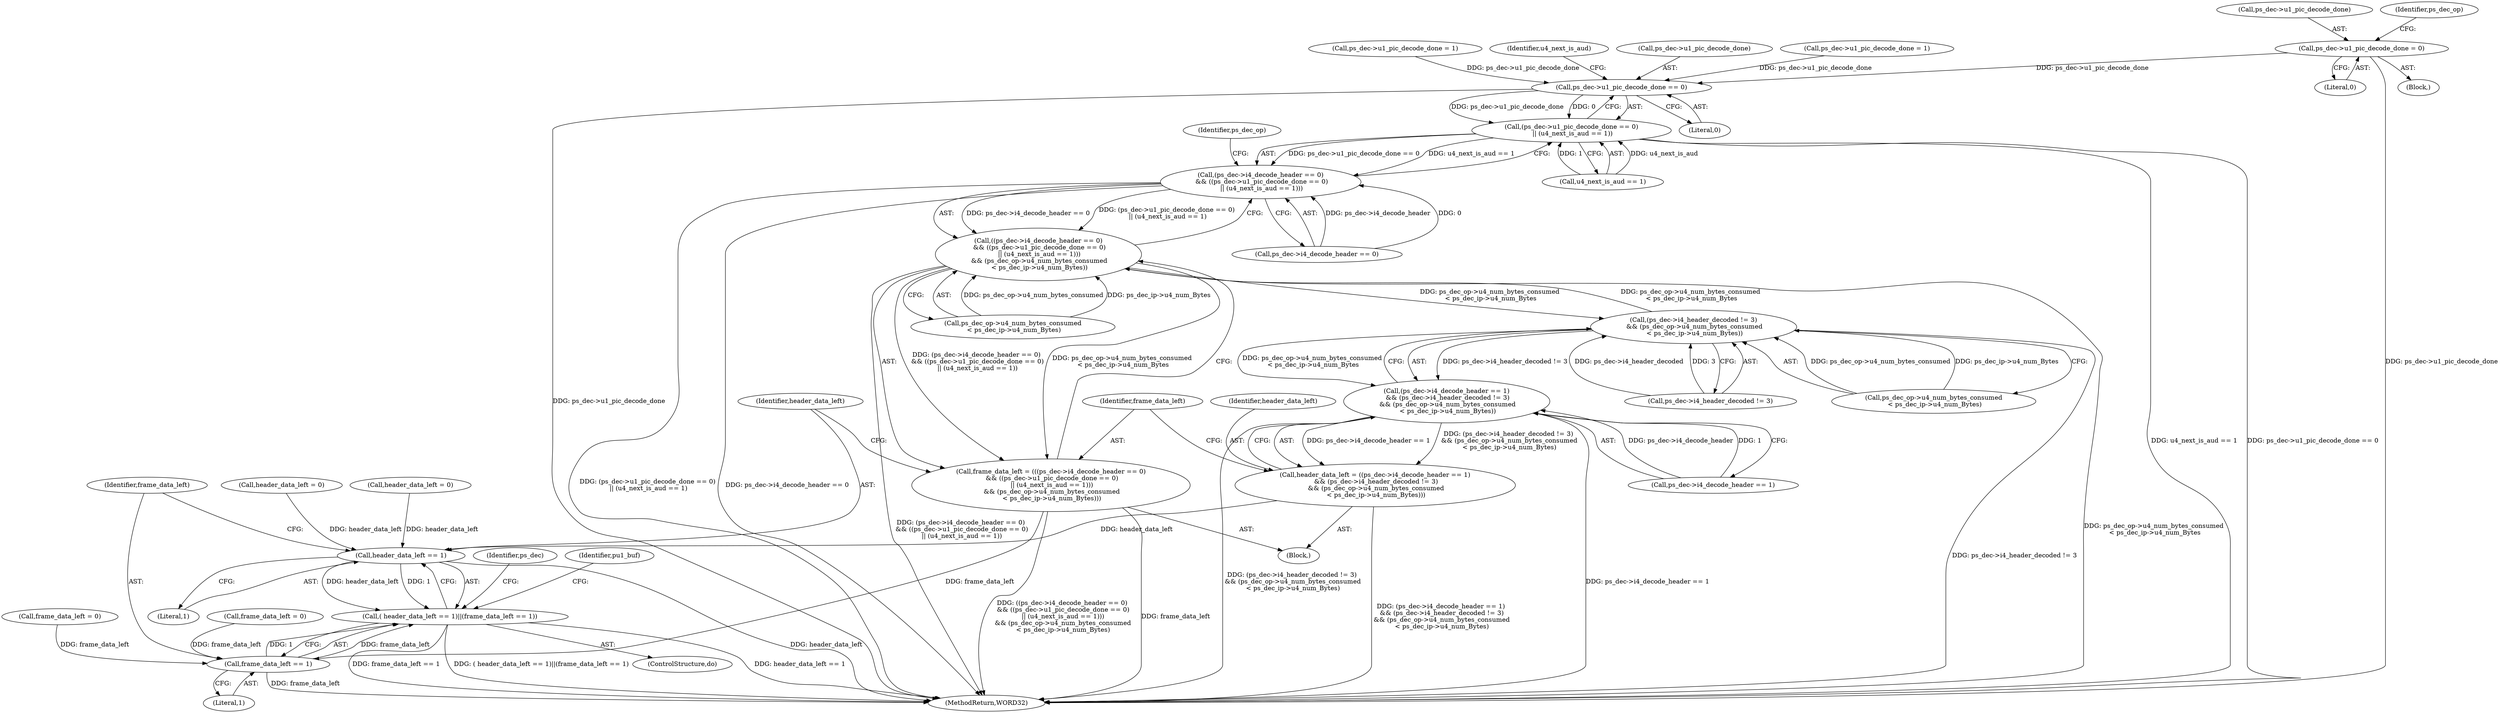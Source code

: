 digraph "0_Android_494561291a503840f385fbcd11d9bc5f4dc502b8@pointer" {
"1000308" [label="(Call,ps_dec->u1_pic_decode_done = 0)"];
"1001453" [label="(Call,ps_dec->u1_pic_decode_done == 0)"];
"1001452" [label="(Call,(ps_dec->u1_pic_decode_done == 0)\n || (u4_next_is_aud == 1))"];
"1001446" [label="(Call,(ps_dec->i4_decode_header == 0)\n && ((ps_dec->u1_pic_decode_done == 0)\n || (u4_next_is_aud == 1)))"];
"1001445" [label="(Call,((ps_dec->i4_decode_header == 0)\n && ((ps_dec->u1_pic_decode_done == 0)\n || (u4_next_is_aud == 1)))\n && (ps_dec_op->u4_num_bytes_consumed\n < ps_dec_ip->u4_num_Bytes))"];
"1001430" [label="(Call,(ps_dec->i4_header_decoded != 3)\n && (ps_dec_op->u4_num_bytes_consumed\n < ps_dec_ip->u4_num_Bytes))"];
"1001424" [label="(Call,(ps_dec->i4_decode_header == 1)\n && (ps_dec->i4_header_decoded != 3)\n && (ps_dec_op->u4_num_bytes_consumed\n < ps_dec_ip->u4_num_Bytes))"];
"1001422" [label="(Call,header_data_left = ((ps_dec->i4_decode_header == 1)\n && (ps_dec->i4_header_decoded != 3)\n && (ps_dec_op->u4_num_bytes_consumed\n < ps_dec_ip->u4_num_Bytes)))"];
"1001469" [label="(Call,header_data_left == 1)"];
"1001468" [label="(Call,( header_data_left == 1)||(frame_data_left == 1))"];
"1001443" [label="(Call,frame_data_left = (((ps_dec->i4_decode_header == 0)\n && ((ps_dec->u1_pic_decode_done == 0)\n || (u4_next_is_aud == 1)))\n && (ps_dec_op->u4_num_bytes_consumed\n < ps_dec_ip->u4_num_Bytes)))"];
"1001472" [label="(Call,frame_data_left == 1)"];
"1001422" [label="(Call,header_data_left = ((ps_dec->i4_decode_header == 1)\n && (ps_dec->i4_header_decoded != 3)\n && (ps_dec_op->u4_num_bytes_consumed\n < ps_dec_ip->u4_num_Bytes)))"];
"1001275" [label="(Call,ps_dec->u1_pic_decode_done = 1)"];
"1001444" [label="(Identifier,frame_data_left)"];
"1001472" [label="(Call,frame_data_left == 1)"];
"1001479" [label="(Identifier,ps_dec)"];
"1001431" [label="(Call,ps_dec->i4_header_decoded != 3)"];
"1001425" [label="(Call,ps_dec->i4_decode_header == 1)"];
"1001447" [label="(Call,ps_dec->i4_decode_header == 0)"];
"1001469" [label="(Call,header_data_left == 1)"];
"1000309" [label="(Call,ps_dec->u1_pic_decode_done)"];
"1002185" [label="(MethodReturn,WORD32)"];
"1001453" [label="(Call,ps_dec->u1_pic_decode_done == 0)"];
"1001443" [label="(Call,frame_data_left = (((ps_dec->i4_decode_header == 0)\n && ((ps_dec->u1_pic_decode_done == 0)\n || (u4_next_is_aud == 1)))\n && (ps_dec_op->u4_num_bytes_consumed\n < ps_dec_ip->u4_num_Bytes)))"];
"1001458" [label="(Call,u4_next_is_aud == 1)"];
"1000198" [label="(Call,header_data_left = 0)"];
"1001468" [label="(Call,( header_data_left == 1)||(frame_data_left == 1))"];
"1001424" [label="(Call,(ps_dec->i4_decode_header == 1)\n && (ps_dec->i4_header_decoded != 3)\n && (ps_dec_op->u4_num_bytes_consumed\n < ps_dec_ip->u4_num_Bytes))"];
"1001445" [label="(Call,((ps_dec->i4_decode_header == 0)\n && ((ps_dec->u1_pic_decode_done == 0)\n || (u4_next_is_aud == 1)))\n && (ps_dec_op->u4_num_bytes_consumed\n < ps_dec_ip->u4_num_Bytes))"];
"1000315" [label="(Identifier,ps_dec_op)"];
"1001286" [label="(Call,header_data_left = 0)"];
"1001457" [label="(Literal,0)"];
"1000987" [label="(ControlStructure,do)"];
"1001283" [label="(Call,frame_data_left = 0)"];
"1001463" [label="(Identifier,ps_dec_op)"];
"1001459" [label="(Identifier,u4_next_is_aud)"];
"1001452" [label="(Call,(ps_dec->u1_pic_decode_done == 0)\n || (u4_next_is_aud == 1))"];
"1001436" [label="(Call,ps_dec_op->u4_num_bytes_consumed\n < ps_dec_ip->u4_num_Bytes)"];
"1001423" [label="(Identifier,header_data_left)"];
"1001454" [label="(Call,ps_dec->u1_pic_decode_done)"];
"1000153" [label="(Block,)"];
"1000312" [label="(Literal,0)"];
"1000988" [label="(Block,)"];
"1001474" [label="(Literal,1)"];
"1001128" [label="(Call,ps_dec->u1_pic_decode_done = 1)"];
"1000990" [label="(Identifier,pu1_buf)"];
"1001430" [label="(Call,(ps_dec->i4_header_decoded != 3)\n && (ps_dec_op->u4_num_bytes_consumed\n < ps_dec_ip->u4_num_Bytes))"];
"1000308" [label="(Call,ps_dec->u1_pic_decode_done = 0)"];
"1001446" [label="(Call,(ps_dec->i4_decode_header == 0)\n && ((ps_dec->u1_pic_decode_done == 0)\n || (u4_next_is_aud == 1)))"];
"1001461" [label="(Call,ps_dec_op->u4_num_bytes_consumed\n < ps_dec_ip->u4_num_Bytes)"];
"1001473" [label="(Identifier,frame_data_left)"];
"1000202" [label="(Call,frame_data_left = 0)"];
"1001470" [label="(Identifier,header_data_left)"];
"1001471" [label="(Literal,1)"];
"1000308" -> "1000153"  [label="AST: "];
"1000308" -> "1000312"  [label="CFG: "];
"1000309" -> "1000308"  [label="AST: "];
"1000312" -> "1000308"  [label="AST: "];
"1000315" -> "1000308"  [label="CFG: "];
"1000308" -> "1002185"  [label="DDG: ps_dec->u1_pic_decode_done"];
"1000308" -> "1001453"  [label="DDG: ps_dec->u1_pic_decode_done"];
"1001453" -> "1001452"  [label="AST: "];
"1001453" -> "1001457"  [label="CFG: "];
"1001454" -> "1001453"  [label="AST: "];
"1001457" -> "1001453"  [label="AST: "];
"1001459" -> "1001453"  [label="CFG: "];
"1001452" -> "1001453"  [label="CFG: "];
"1001453" -> "1002185"  [label="DDG: ps_dec->u1_pic_decode_done"];
"1001453" -> "1001452"  [label="DDG: ps_dec->u1_pic_decode_done"];
"1001453" -> "1001452"  [label="DDG: 0"];
"1001128" -> "1001453"  [label="DDG: ps_dec->u1_pic_decode_done"];
"1001275" -> "1001453"  [label="DDG: ps_dec->u1_pic_decode_done"];
"1001452" -> "1001446"  [label="AST: "];
"1001452" -> "1001458"  [label="CFG: "];
"1001458" -> "1001452"  [label="AST: "];
"1001446" -> "1001452"  [label="CFG: "];
"1001452" -> "1002185"  [label="DDG: u4_next_is_aud == 1"];
"1001452" -> "1002185"  [label="DDG: ps_dec->u1_pic_decode_done == 0"];
"1001452" -> "1001446"  [label="DDG: ps_dec->u1_pic_decode_done == 0"];
"1001452" -> "1001446"  [label="DDG: u4_next_is_aud == 1"];
"1001458" -> "1001452"  [label="DDG: u4_next_is_aud"];
"1001458" -> "1001452"  [label="DDG: 1"];
"1001446" -> "1001445"  [label="AST: "];
"1001446" -> "1001447"  [label="CFG: "];
"1001447" -> "1001446"  [label="AST: "];
"1001463" -> "1001446"  [label="CFG: "];
"1001445" -> "1001446"  [label="CFG: "];
"1001446" -> "1002185"  [label="DDG: (ps_dec->u1_pic_decode_done == 0)\n || (u4_next_is_aud == 1)"];
"1001446" -> "1002185"  [label="DDG: ps_dec->i4_decode_header == 0"];
"1001446" -> "1001445"  [label="DDG: ps_dec->i4_decode_header == 0"];
"1001446" -> "1001445"  [label="DDG: (ps_dec->u1_pic_decode_done == 0)\n || (u4_next_is_aud == 1)"];
"1001447" -> "1001446"  [label="DDG: ps_dec->i4_decode_header"];
"1001447" -> "1001446"  [label="DDG: 0"];
"1001445" -> "1001443"  [label="AST: "];
"1001445" -> "1001461"  [label="CFG: "];
"1001461" -> "1001445"  [label="AST: "];
"1001443" -> "1001445"  [label="CFG: "];
"1001445" -> "1002185"  [label="DDG: ps_dec_op->u4_num_bytes_consumed\n < ps_dec_ip->u4_num_Bytes"];
"1001445" -> "1002185"  [label="DDG: (ps_dec->i4_decode_header == 0)\n && ((ps_dec->u1_pic_decode_done == 0)\n || (u4_next_is_aud == 1))"];
"1001445" -> "1001430"  [label="DDG: ps_dec_op->u4_num_bytes_consumed\n < ps_dec_ip->u4_num_Bytes"];
"1001445" -> "1001443"  [label="DDG: (ps_dec->i4_decode_header == 0)\n && ((ps_dec->u1_pic_decode_done == 0)\n || (u4_next_is_aud == 1))"];
"1001445" -> "1001443"  [label="DDG: ps_dec_op->u4_num_bytes_consumed\n < ps_dec_ip->u4_num_Bytes"];
"1001430" -> "1001445"  [label="DDG: ps_dec_op->u4_num_bytes_consumed\n < ps_dec_ip->u4_num_Bytes"];
"1001461" -> "1001445"  [label="DDG: ps_dec_op->u4_num_bytes_consumed"];
"1001461" -> "1001445"  [label="DDG: ps_dec_ip->u4_num_Bytes"];
"1001430" -> "1001424"  [label="AST: "];
"1001430" -> "1001431"  [label="CFG: "];
"1001430" -> "1001436"  [label="CFG: "];
"1001431" -> "1001430"  [label="AST: "];
"1001436" -> "1001430"  [label="AST: "];
"1001424" -> "1001430"  [label="CFG: "];
"1001430" -> "1002185"  [label="DDG: ps_dec->i4_header_decoded != 3"];
"1001430" -> "1001424"  [label="DDG: ps_dec->i4_header_decoded != 3"];
"1001430" -> "1001424"  [label="DDG: ps_dec_op->u4_num_bytes_consumed\n < ps_dec_ip->u4_num_Bytes"];
"1001431" -> "1001430"  [label="DDG: ps_dec->i4_header_decoded"];
"1001431" -> "1001430"  [label="DDG: 3"];
"1001436" -> "1001430"  [label="DDG: ps_dec_op->u4_num_bytes_consumed"];
"1001436" -> "1001430"  [label="DDG: ps_dec_ip->u4_num_Bytes"];
"1001424" -> "1001422"  [label="AST: "];
"1001424" -> "1001425"  [label="CFG: "];
"1001425" -> "1001424"  [label="AST: "];
"1001422" -> "1001424"  [label="CFG: "];
"1001424" -> "1002185"  [label="DDG: ps_dec->i4_decode_header == 1"];
"1001424" -> "1002185"  [label="DDG: (ps_dec->i4_header_decoded != 3)\n && (ps_dec_op->u4_num_bytes_consumed\n < ps_dec_ip->u4_num_Bytes)"];
"1001424" -> "1001422"  [label="DDG: ps_dec->i4_decode_header == 1"];
"1001424" -> "1001422"  [label="DDG: (ps_dec->i4_header_decoded != 3)\n && (ps_dec_op->u4_num_bytes_consumed\n < ps_dec_ip->u4_num_Bytes)"];
"1001425" -> "1001424"  [label="DDG: ps_dec->i4_decode_header"];
"1001425" -> "1001424"  [label="DDG: 1"];
"1001422" -> "1000988"  [label="AST: "];
"1001423" -> "1001422"  [label="AST: "];
"1001444" -> "1001422"  [label="CFG: "];
"1001422" -> "1002185"  [label="DDG: (ps_dec->i4_decode_header == 1)\n && (ps_dec->i4_header_decoded != 3)\n && (ps_dec_op->u4_num_bytes_consumed\n < ps_dec_ip->u4_num_Bytes)"];
"1001422" -> "1001469"  [label="DDG: header_data_left"];
"1001469" -> "1001468"  [label="AST: "];
"1001469" -> "1001471"  [label="CFG: "];
"1001470" -> "1001469"  [label="AST: "];
"1001471" -> "1001469"  [label="AST: "];
"1001473" -> "1001469"  [label="CFG: "];
"1001468" -> "1001469"  [label="CFG: "];
"1001469" -> "1002185"  [label="DDG: header_data_left"];
"1001469" -> "1001468"  [label="DDG: header_data_left"];
"1001469" -> "1001468"  [label="DDG: 1"];
"1000198" -> "1001469"  [label="DDG: header_data_left"];
"1001286" -> "1001469"  [label="DDG: header_data_left"];
"1001468" -> "1000987"  [label="AST: "];
"1001468" -> "1001472"  [label="CFG: "];
"1001472" -> "1001468"  [label="AST: "];
"1000990" -> "1001468"  [label="CFG: "];
"1001479" -> "1001468"  [label="CFG: "];
"1001468" -> "1002185"  [label="DDG: frame_data_left == 1"];
"1001468" -> "1002185"  [label="DDG: ( header_data_left == 1)||(frame_data_left == 1)"];
"1001468" -> "1002185"  [label="DDG: header_data_left == 1"];
"1001472" -> "1001468"  [label="DDG: frame_data_left"];
"1001472" -> "1001468"  [label="DDG: 1"];
"1001443" -> "1000988"  [label="AST: "];
"1001444" -> "1001443"  [label="AST: "];
"1001470" -> "1001443"  [label="CFG: "];
"1001443" -> "1002185"  [label="DDG: frame_data_left"];
"1001443" -> "1002185"  [label="DDG: ((ps_dec->i4_decode_header == 0)\n && ((ps_dec->u1_pic_decode_done == 0)\n || (u4_next_is_aud == 1)))\n && (ps_dec_op->u4_num_bytes_consumed\n < ps_dec_ip->u4_num_Bytes)"];
"1001443" -> "1001472"  [label="DDG: frame_data_left"];
"1001472" -> "1001474"  [label="CFG: "];
"1001473" -> "1001472"  [label="AST: "];
"1001474" -> "1001472"  [label="AST: "];
"1001472" -> "1002185"  [label="DDG: frame_data_left"];
"1000202" -> "1001472"  [label="DDG: frame_data_left"];
"1001283" -> "1001472"  [label="DDG: frame_data_left"];
}
